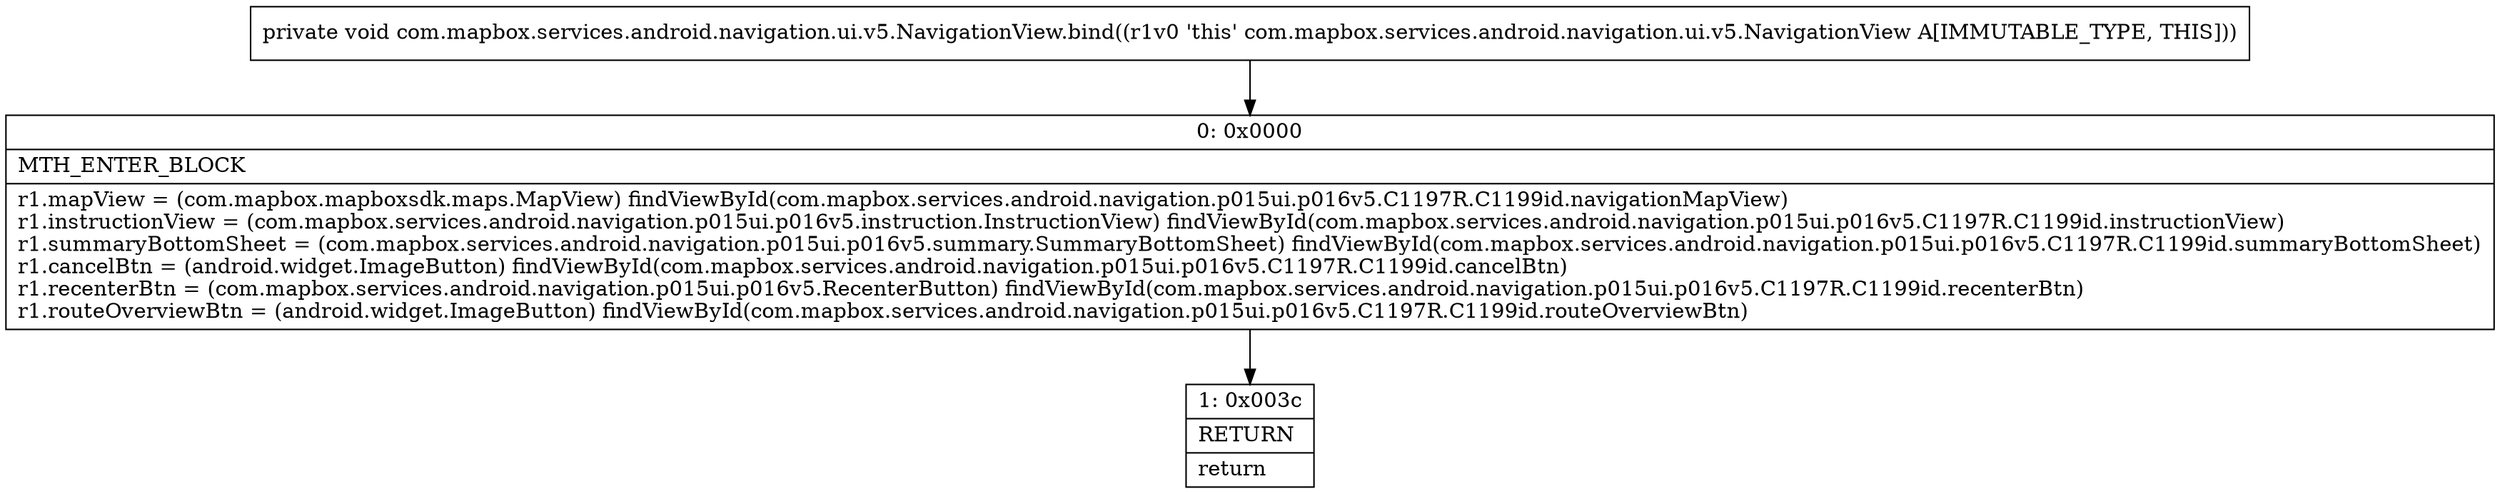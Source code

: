 digraph "CFG forcom.mapbox.services.android.navigation.ui.v5.NavigationView.bind()V" {
Node_0 [shape=record,label="{0\:\ 0x0000|MTH_ENTER_BLOCK\l|r1.mapView = (com.mapbox.mapboxsdk.maps.MapView) findViewById(com.mapbox.services.android.navigation.p015ui.p016v5.C1197R.C1199id.navigationMapView)\lr1.instructionView = (com.mapbox.services.android.navigation.p015ui.p016v5.instruction.InstructionView) findViewById(com.mapbox.services.android.navigation.p015ui.p016v5.C1197R.C1199id.instructionView)\lr1.summaryBottomSheet = (com.mapbox.services.android.navigation.p015ui.p016v5.summary.SummaryBottomSheet) findViewById(com.mapbox.services.android.navigation.p015ui.p016v5.C1197R.C1199id.summaryBottomSheet)\lr1.cancelBtn = (android.widget.ImageButton) findViewById(com.mapbox.services.android.navigation.p015ui.p016v5.C1197R.C1199id.cancelBtn)\lr1.recenterBtn = (com.mapbox.services.android.navigation.p015ui.p016v5.RecenterButton) findViewById(com.mapbox.services.android.navigation.p015ui.p016v5.C1197R.C1199id.recenterBtn)\lr1.routeOverviewBtn = (android.widget.ImageButton) findViewById(com.mapbox.services.android.navigation.p015ui.p016v5.C1197R.C1199id.routeOverviewBtn)\l}"];
Node_1 [shape=record,label="{1\:\ 0x003c|RETURN\l|return\l}"];
MethodNode[shape=record,label="{private void com.mapbox.services.android.navigation.ui.v5.NavigationView.bind((r1v0 'this' com.mapbox.services.android.navigation.ui.v5.NavigationView A[IMMUTABLE_TYPE, THIS])) }"];
MethodNode -> Node_0;
Node_0 -> Node_1;
}

